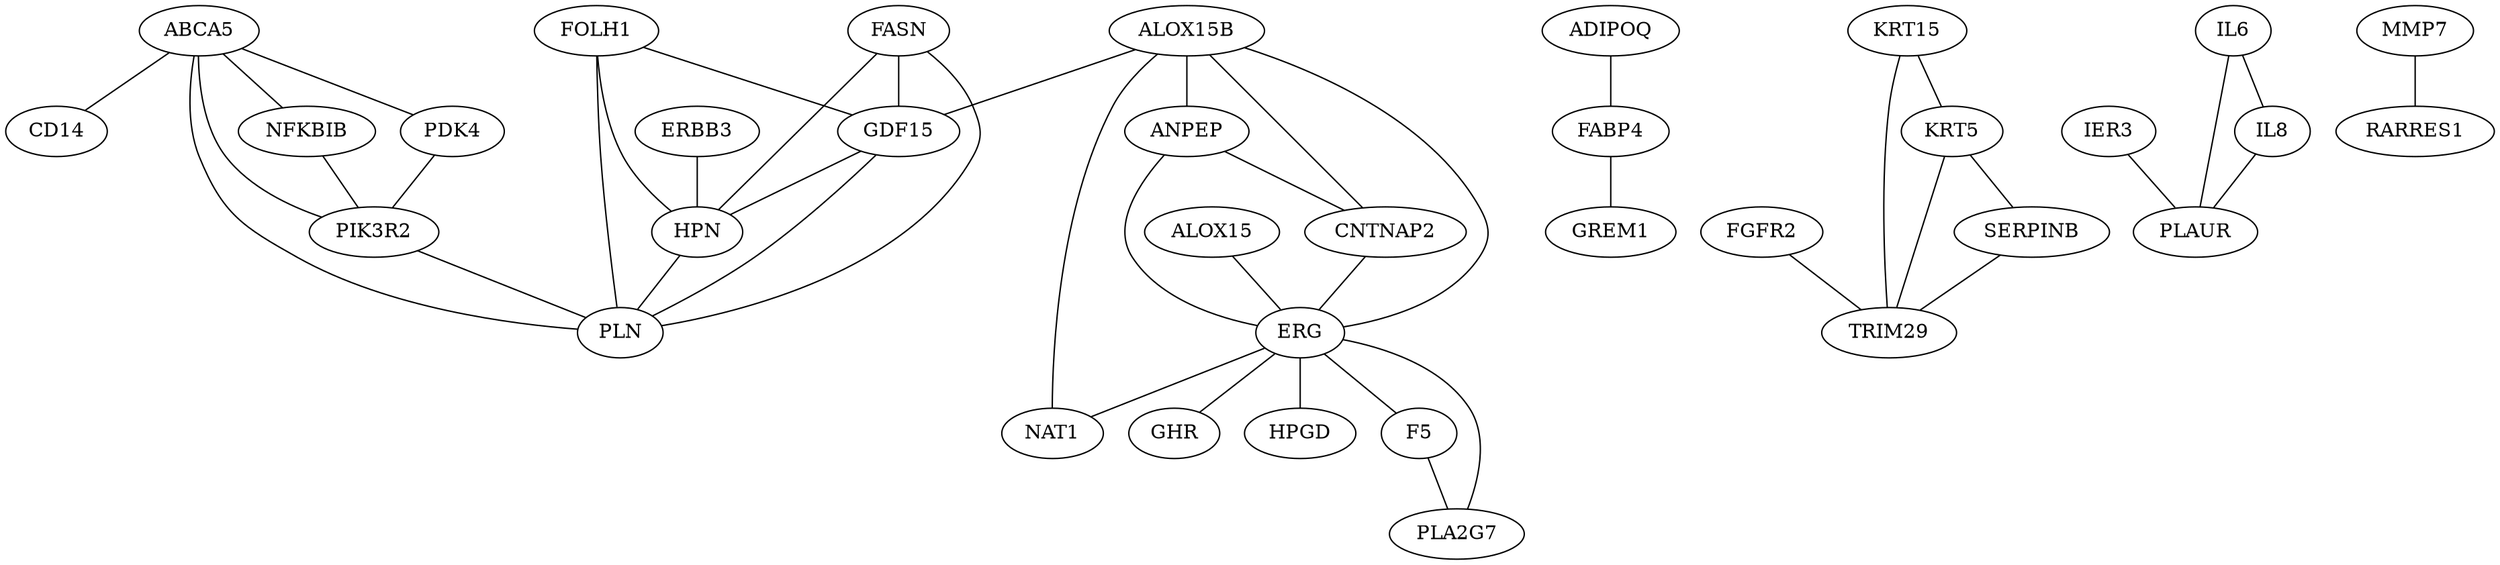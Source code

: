 graph t_static3 { 

ABCA5--CD14;
ABCA5--NFKBIB;
ABCA5--PDK4;
ABCA5--PIK3R2;
ABCA5--PLN;
ADIPOQ--FABP4;
ALOX15--ERG;
ALOX15B--ANPEP;
ALOX15B--CNTNAP2;
ALOX15B--ERG;
ALOX15B--GDF15;
ALOX15B--NAT1;
ANPEP--CNTNAP2;
ANPEP--ERG;
CNTNAP2--ERG;
ERBB3--HPN;
ERG--F5;
ERG--GHR;
ERG--HPGD;
ERG--NAT1;
ERG--PLA2G7;
F5--PLA2G7;
FABP4--GREM1;
FASN--GDF15;
FASN--HPN;
FASN--PLN;
FGFR2--TRIM29;
FOLH1--GDF15;
FOLH1--HPN;
FOLH1--PLN;
GDF15--HPN;
GDF15--PLN;
HPN--PLN;
IER3--PLAUR;
IL6--IL8;
IL6--PLAUR;
IL8--PLAUR;
KRT15--KRT5;
KRT15--TRIM29;
KRT5--SERPINB;
KRT5--TRIM29;
MMP7--RARRES1;
NFKBIB--PIK3R2;
PDK4--PIK3R2;
PIK3R2--PLN;
SERPINB--TRIM29;}













































